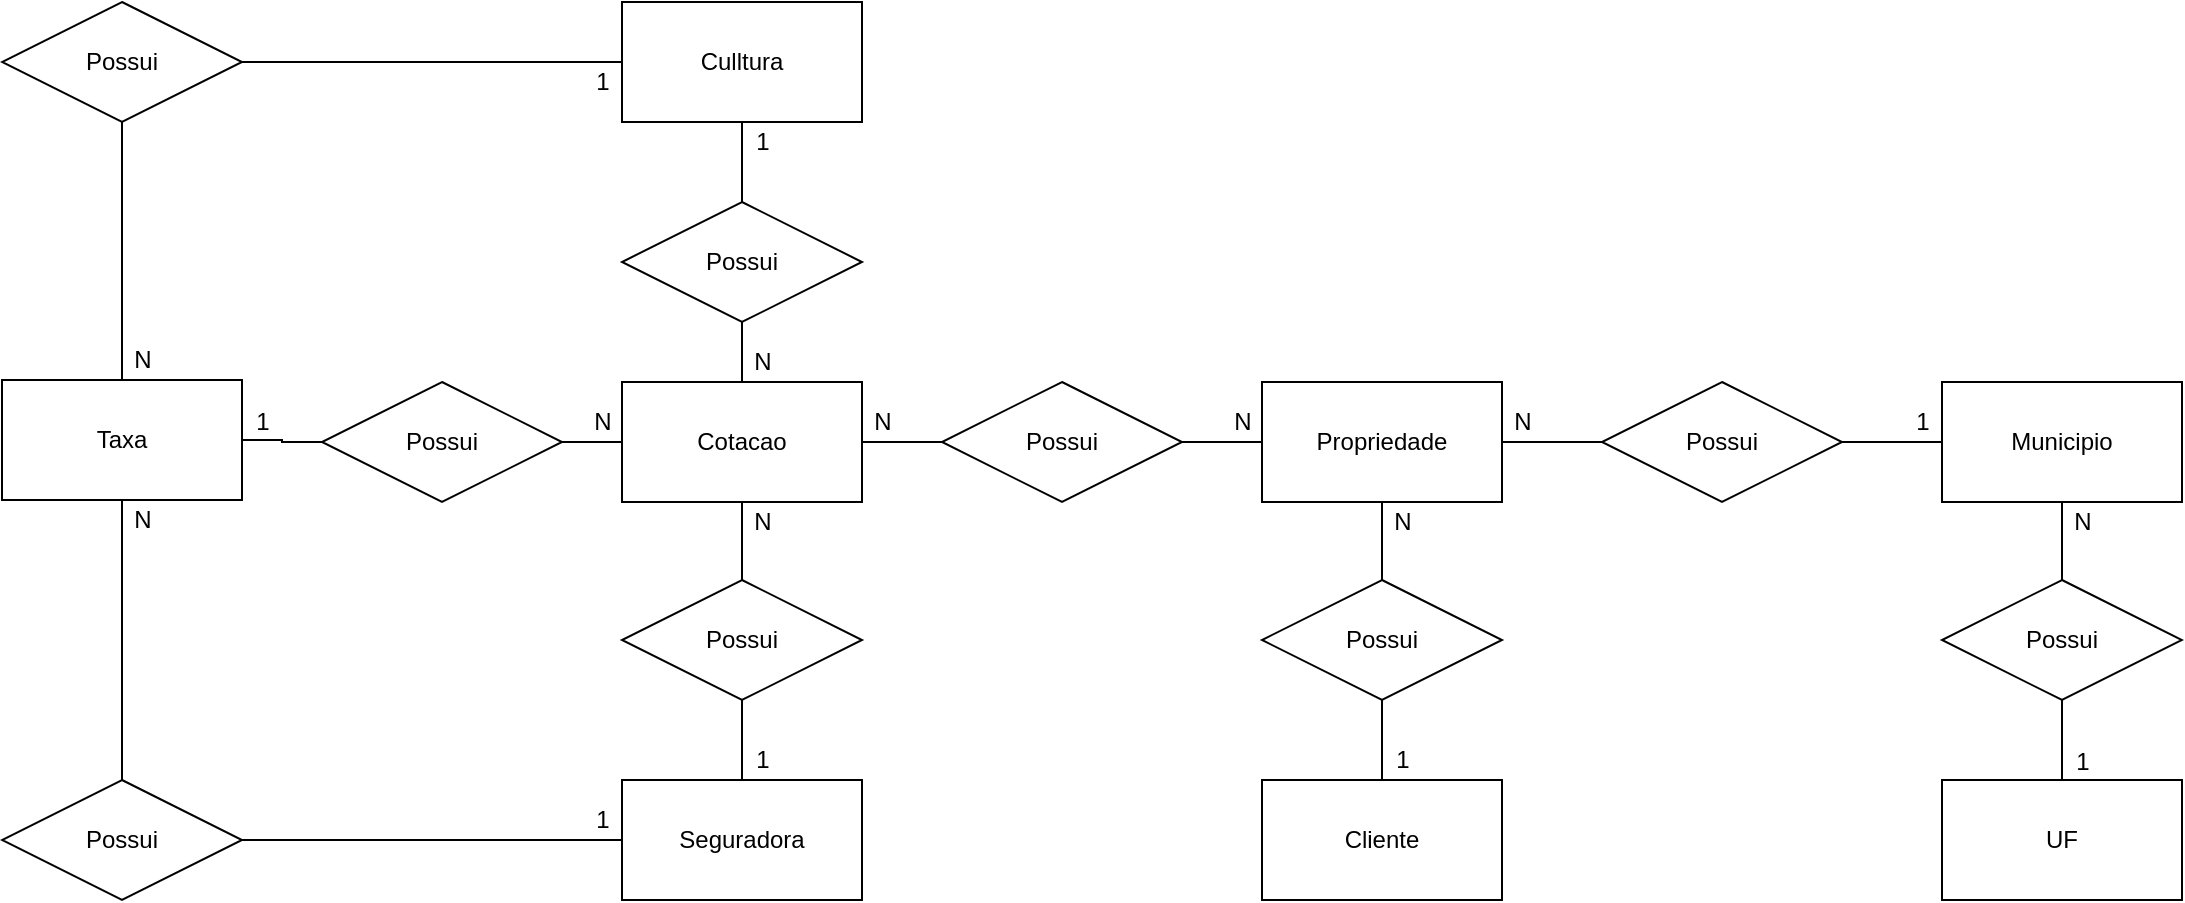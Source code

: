 <mxfile version="15.9.1" type="device" pages="2"><diagram id="7v5U6H9D0suPUfEVov3m" name="conceitual"><mxGraphModel dx="2027" dy="1943" grid="1" gridSize="10" guides="1" tooltips="1" connect="1" arrows="1" fold="1" page="1" pageScale="1" pageWidth="827" pageHeight="1169" math="0" shadow="0"><root><mxCell id="0"/><mxCell id="1" parent="0"/><mxCell id="NvVeftaj0v564P-Pc0a9-1" value="Propriedade" style="rounded=0;whiteSpace=wrap;html=1;" vertex="1" parent="1"><mxGeometry x="90" y="180" width="120" height="60" as="geometry"/></mxCell><mxCell id="NvVeftaj0v564P-Pc0a9-2" value="Municipio" style="rounded=0;whiteSpace=wrap;html=1;" vertex="1" parent="1"><mxGeometry x="430" y="180" width="120" height="60" as="geometry"/></mxCell><mxCell id="jD2xsVZz0vTr4IDQ8M4x-7" style="edgeStyle=orthogonalEdgeStyle;rounded=0;orthogonalLoop=1;jettySize=auto;html=1;endArrow=none;endFill=0;" edge="1" parent="1" source="NvVeftaj0v564P-Pc0a9-3" target="jD2xsVZz0vTr4IDQ8M4x-5"><mxGeometry relative="1" as="geometry"/></mxCell><mxCell id="NvVeftaj0v564P-Pc0a9-3" value="Culltura" style="rounded=0;whiteSpace=wrap;html=1;" vertex="1" parent="1"><mxGeometry x="-230" y="-10" width="120" height="60" as="geometry"/></mxCell><mxCell id="rFpgolA5igzMmshDSxSw-7" style="edgeStyle=orthogonalEdgeStyle;rounded=0;orthogonalLoop=1;jettySize=auto;html=1;endArrow=none;endFill=0;" edge="1" parent="1" source="NvVeftaj0v564P-Pc0a9-4" target="rFpgolA5igzMmshDSxSw-6"><mxGeometry relative="1" as="geometry"/></mxCell><mxCell id="NvVeftaj0v564P-Pc0a9-4" value="Seguradora" style="rounded=0;whiteSpace=wrap;html=1;" vertex="1" parent="1"><mxGeometry x="-230" y="379" width="120" height="60" as="geometry"/></mxCell><mxCell id="NvVeftaj0v564P-Pc0a9-6" value="1" style="text;html=1;align=center;verticalAlign=middle;resizable=0;points=[];autosize=1;strokeColor=none;fillColor=none;" vertex="1" parent="1"><mxGeometry x="410" y="190" width="20" height="20" as="geometry"/></mxCell><mxCell id="NvVeftaj0v564P-Pc0a9-7" value="N" style="text;html=1;align=center;verticalAlign=middle;resizable=0;points=[];autosize=1;strokeColor=none;fillColor=none;" vertex="1" parent="1"><mxGeometry x="210" y="190" width="20" height="20" as="geometry"/></mxCell><mxCell id="NvVeftaj0v564P-Pc0a9-14" style="edgeStyle=orthogonalEdgeStyle;rounded=0;orthogonalLoop=1;jettySize=auto;html=1;endArrow=none;endFill=0;" edge="1" parent="1" source="NvVeftaj0v564P-Pc0a9-13" target="NvVeftaj0v564P-Pc0a9-1"><mxGeometry relative="1" as="geometry"/></mxCell><mxCell id="NvVeftaj0v564P-Pc0a9-15" style="edgeStyle=orthogonalEdgeStyle;rounded=0;orthogonalLoop=1;jettySize=auto;html=1;endArrow=none;endFill=0;" edge="1" parent="1" source="NvVeftaj0v564P-Pc0a9-13" target="NvVeftaj0v564P-Pc0a9-2"><mxGeometry relative="1" as="geometry"/></mxCell><mxCell id="NvVeftaj0v564P-Pc0a9-13" value="Possui" style="shape=rhombus;perimeter=rhombusPerimeter;whiteSpace=wrap;html=1;align=center;" vertex="1" parent="1"><mxGeometry x="260" y="180" width="120" height="60" as="geometry"/></mxCell><mxCell id="_oU-vBcpxdDmeT-MVwgt-5" style="edgeStyle=orthogonalEdgeStyle;rounded=0;orthogonalLoop=1;jettySize=auto;html=1;endArrow=none;endFill=0;" edge="1" parent="1" source="NvVeftaj0v564P-Pc0a9-16" target="NvVeftaj0v564P-Pc0a9-22"><mxGeometry relative="1" as="geometry"/></mxCell><mxCell id="NvVeftaj0v564P-Pc0a9-16" value="Cotacao" style="rounded=0;whiteSpace=wrap;html=1;" vertex="1" parent="1"><mxGeometry x="-230" y="180" width="120" height="60" as="geometry"/></mxCell><mxCell id="_oU-vBcpxdDmeT-MVwgt-6" style="edgeStyle=orthogonalEdgeStyle;rounded=0;orthogonalLoop=1;jettySize=auto;html=1;endArrow=none;endFill=0;" edge="1" parent="1" source="NvVeftaj0v564P-Pc0a9-22" target="NvVeftaj0v564P-Pc0a9-4"><mxGeometry relative="1" as="geometry"/></mxCell><mxCell id="NvVeftaj0v564P-Pc0a9-22" value="Possui" style="shape=rhombus;perimeter=rhombusPerimeter;whiteSpace=wrap;html=1;align=center;" vertex="1" parent="1"><mxGeometry x="-230" y="279" width="120" height="60" as="geometry"/></mxCell><mxCell id="UneZSzaWfJ7jDUfixZ45-1" value="Cliente" style="whiteSpace=wrap;html=1;" vertex="1" parent="1"><mxGeometry x="90" y="379" width="120" height="60" as="geometry"/></mxCell><mxCell id="UneZSzaWfJ7jDUfixZ45-4" style="edgeStyle=orthogonalEdgeStyle;rounded=0;orthogonalLoop=1;jettySize=auto;html=1;endArrow=none;endFill=0;" edge="1" parent="1" source="UneZSzaWfJ7jDUfixZ45-2" target="UneZSzaWfJ7jDUfixZ45-1"><mxGeometry relative="1" as="geometry"/></mxCell><mxCell id="IOR43nKyDxUr6RMs1EHT-10" style="edgeStyle=orthogonalEdgeStyle;rounded=0;orthogonalLoop=1;jettySize=auto;html=1;endArrow=none;endFill=0;" edge="1" parent="1" source="UneZSzaWfJ7jDUfixZ45-2" target="NvVeftaj0v564P-Pc0a9-1"><mxGeometry relative="1" as="geometry"/></mxCell><mxCell id="UneZSzaWfJ7jDUfixZ45-2" value="Possui" style="shape=rhombus;perimeter=rhombusPerimeter;whiteSpace=wrap;html=1;align=center;" vertex="1" parent="1"><mxGeometry x="90" y="279" width="120" height="60" as="geometry"/></mxCell><mxCell id="Oz4vYkSQDAGOZ8gn84qb-1" value="N" style="text;html=1;align=center;verticalAlign=middle;resizable=0;points=[];autosize=1;strokeColor=none;fillColor=none;" vertex="1" parent="1"><mxGeometry x="150" y="240" width="20" height="20" as="geometry"/></mxCell><mxCell id="Oz4vYkSQDAGOZ8gn84qb-2" value="1" style="text;html=1;align=center;verticalAlign=middle;resizable=0;points=[];autosize=1;strokeColor=none;fillColor=none;" vertex="1" parent="1"><mxGeometry x="150" y="359" width="20" height="20" as="geometry"/></mxCell><mxCell id="IOR43nKyDxUr6RMs1EHT-9" value="1" style="text;html=1;align=center;verticalAlign=middle;resizable=0;points=[];autosize=1;strokeColor=none;fillColor=none;" vertex="1" parent="1"><mxGeometry x="-170" y="359" width="20" height="20" as="geometry"/></mxCell><mxCell id="_oU-vBcpxdDmeT-MVwgt-4" style="edgeStyle=orthogonalEdgeStyle;rounded=0;orthogonalLoop=1;jettySize=auto;html=1;endArrow=none;endFill=0;" edge="1" parent="1" source="_oU-vBcpxdDmeT-MVwgt-2" target="NvVeftaj0v564P-Pc0a9-1"><mxGeometry relative="1" as="geometry"/></mxCell><mxCell id="_oU-vBcpxdDmeT-MVwgt-2" value="Possui" style="shape=rhombus;perimeter=rhombusPerimeter;whiteSpace=wrap;html=1;align=center;" vertex="1" parent="1"><mxGeometry x="-70" y="180" width="120" height="60" as="geometry"/></mxCell><mxCell id="_oU-vBcpxdDmeT-MVwgt-7" value="N" style="text;html=1;align=center;verticalAlign=middle;resizable=0;points=[];autosize=1;strokeColor=none;fillColor=none;" vertex="1" parent="1"><mxGeometry x="-170" y="240" width="20" height="20" as="geometry"/></mxCell><mxCell id="_oU-vBcpxdDmeT-MVwgt-10" value="N" style="text;html=1;align=center;verticalAlign=middle;resizable=0;points=[];autosize=1;strokeColor=none;fillColor=none;" vertex="1" parent="1"><mxGeometry x="-110" y="190" width="20" height="20" as="geometry"/></mxCell><mxCell id="_oU-vBcpxdDmeT-MVwgt-11" value="N" style="text;html=1;align=center;verticalAlign=middle;resizable=0;points=[];autosize=1;strokeColor=none;fillColor=none;" vertex="1" parent="1"><mxGeometry x="70" y="190" width="20" height="20" as="geometry"/></mxCell><mxCell id="rFpgolA5igzMmshDSxSw-8" style="edgeStyle=orthogonalEdgeStyle;rounded=0;orthogonalLoop=1;jettySize=auto;html=1;endArrow=none;endFill=0;" edge="1" parent="1" source="rFpgolA5igzMmshDSxSw-1" target="rFpgolA5igzMmshDSxSw-6"><mxGeometry relative="1" as="geometry"/></mxCell><mxCell id="Uqom3PvRFotz8Fyklk6U-3" style="edgeStyle=orthogonalEdgeStyle;rounded=0;orthogonalLoop=1;jettySize=auto;html=1;endArrow=none;endFill=0;" edge="1" parent="1" source="rFpgolA5igzMmshDSxSw-1" target="Uqom3PvRFotz8Fyklk6U-1"><mxGeometry relative="1" as="geometry"/></mxCell><mxCell id="rFpgolA5igzMmshDSxSw-1" value="Taxa" style="whiteSpace=wrap;html=1;" vertex="1" parent="1"><mxGeometry x="-540" y="179" width="120" height="60" as="geometry"/></mxCell><mxCell id="rFpgolA5igzMmshDSxSw-5" style="edgeStyle=orthogonalEdgeStyle;rounded=0;orthogonalLoop=1;jettySize=auto;html=1;endArrow=none;endFill=0;" edge="1" parent="1" source="rFpgolA5igzMmshDSxSw-3" target="rFpgolA5igzMmshDSxSw-1"><mxGeometry relative="1" as="geometry"><mxPoint x="-360" y="49" as="sourcePoint"/></mxGeometry></mxCell><mxCell id="fMPkZp0qLTKIQRSR6Erl-3" style="edgeStyle=orthogonalEdgeStyle;rounded=0;orthogonalLoop=1;jettySize=auto;html=1;endArrow=none;endFill=0;" edge="1" parent="1" source="rFpgolA5igzMmshDSxSw-3" target="NvVeftaj0v564P-Pc0a9-3"><mxGeometry relative="1" as="geometry"/></mxCell><mxCell id="rFpgolA5igzMmshDSxSw-3" value="Possui" style="shape=rhombus;perimeter=rhombusPerimeter;whiteSpace=wrap;html=1;align=center;" vertex="1" parent="1"><mxGeometry x="-540" y="-10" width="120" height="60" as="geometry"/></mxCell><mxCell id="rFpgolA5igzMmshDSxSw-6" value="Possui" style="shape=rhombus;perimeter=rhombusPerimeter;whiteSpace=wrap;html=1;align=center;" vertex="1" parent="1"><mxGeometry x="-540" y="379" width="120" height="60" as="geometry"/></mxCell><mxCell id="rFpgolA5igzMmshDSxSw-9" value="1" style="text;html=1;align=center;verticalAlign=middle;resizable=0;points=[];autosize=1;strokeColor=none;fillColor=none;" vertex="1" parent="1"><mxGeometry x="-170" y="50" width="20" height="20" as="geometry"/></mxCell><mxCell id="rFpgolA5igzMmshDSxSw-10" value="N" style="text;html=1;align=center;verticalAlign=middle;resizable=0;points=[];autosize=1;strokeColor=none;fillColor=none;" vertex="1" parent="1"><mxGeometry x="-480" y="159" width="20" height="20" as="geometry"/></mxCell><mxCell id="rFpgolA5igzMmshDSxSw-11" value="N" style="text;html=1;align=center;verticalAlign=middle;resizable=0;points=[];autosize=1;strokeColor=none;fillColor=none;" vertex="1" parent="1"><mxGeometry x="-480" y="239" width="20" height="20" as="geometry"/></mxCell><mxCell id="rFpgolA5igzMmshDSxSw-12" value="1" style="text;html=1;align=center;verticalAlign=middle;resizable=0;points=[];autosize=1;strokeColor=none;fillColor=none;" vertex="1" parent="1"><mxGeometry x="-250" y="389" width="20" height="20" as="geometry"/></mxCell><mxCell id="Uqom3PvRFotz8Fyklk6U-4" style="edgeStyle=orthogonalEdgeStyle;rounded=0;orthogonalLoop=1;jettySize=auto;html=1;endArrow=none;endFill=0;" edge="1" parent="1" source="Uqom3PvRFotz8Fyklk6U-1" target="NvVeftaj0v564P-Pc0a9-16"><mxGeometry relative="1" as="geometry"/></mxCell><mxCell id="Uqom3PvRFotz8Fyklk6U-1" value="Possui" style="shape=rhombus;perimeter=rhombusPerimeter;whiteSpace=wrap;html=1;align=center;" vertex="1" parent="1"><mxGeometry x="-380" y="180" width="120" height="60" as="geometry"/></mxCell><mxCell id="Uqom3PvRFotz8Fyklk6U-5" value="1" style="text;html=1;align=center;verticalAlign=middle;resizable=0;points=[];autosize=1;strokeColor=none;fillColor=none;" vertex="1" parent="1"><mxGeometry x="-420" y="190" width="20" height="20" as="geometry"/></mxCell><mxCell id="Uqom3PvRFotz8Fyklk6U-6" value="N" style="text;html=1;align=center;verticalAlign=middle;resizable=0;points=[];autosize=1;strokeColor=none;fillColor=none;" vertex="1" parent="1"><mxGeometry x="-250" y="190" width="20" height="20" as="geometry"/></mxCell><mxCell id="JAY-JTdGaB2KVyBjp4es-1" value="UF" style="whiteSpace=wrap;html=1;" vertex="1" parent="1"><mxGeometry x="430" y="379" width="120" height="60" as="geometry"/></mxCell><mxCell id="JAY-JTdGaB2KVyBjp4es-3" style="edgeStyle=orthogonalEdgeStyle;rounded=0;orthogonalLoop=1;jettySize=auto;html=1;endArrow=none;endFill=0;" edge="1" parent="1" source="JAY-JTdGaB2KVyBjp4es-2" target="NvVeftaj0v564P-Pc0a9-2"><mxGeometry relative="1" as="geometry"/></mxCell><mxCell id="JAY-JTdGaB2KVyBjp4es-4" style="edgeStyle=orthogonalEdgeStyle;rounded=0;orthogonalLoop=1;jettySize=auto;html=1;endArrow=none;endFill=0;" edge="1" parent="1" source="JAY-JTdGaB2KVyBjp4es-2" target="JAY-JTdGaB2KVyBjp4es-1"><mxGeometry relative="1" as="geometry"/></mxCell><mxCell id="JAY-JTdGaB2KVyBjp4es-2" value="Possui" style="shape=rhombus;perimeter=rhombusPerimeter;whiteSpace=wrap;html=1;align=center;" vertex="1" parent="1"><mxGeometry x="430" y="279" width="120" height="60" as="geometry"/></mxCell><mxCell id="JAY-JTdGaB2KVyBjp4es-5" value="1" style="text;html=1;align=center;verticalAlign=middle;resizable=0;points=[];autosize=1;strokeColor=none;fillColor=none;" vertex="1" parent="1"><mxGeometry x="490" y="360" width="20" height="20" as="geometry"/></mxCell><mxCell id="JAY-JTdGaB2KVyBjp4es-6" value="N" style="text;html=1;align=center;verticalAlign=middle;resizable=0;points=[];autosize=1;strokeColor=none;fillColor=none;" vertex="1" parent="1"><mxGeometry x="490" y="240" width="20" height="20" as="geometry"/></mxCell><mxCell id="jD2xsVZz0vTr4IDQ8M4x-4" style="edgeStyle=orthogonalEdgeStyle;rounded=0;orthogonalLoop=1;jettySize=auto;html=1;endArrow=none;endFill=0;" edge="1" parent="1" source="NvVeftaj0v564P-Pc0a9-16" target="_oU-vBcpxdDmeT-MVwgt-2"><mxGeometry relative="1" as="geometry"><mxPoint x="-110" y="210" as="sourcePoint"/></mxGeometry></mxCell><mxCell id="jD2xsVZz0vTr4IDQ8M4x-6" style="edgeStyle=orthogonalEdgeStyle;rounded=0;orthogonalLoop=1;jettySize=auto;html=1;entryX=0.5;entryY=0.667;entryDx=0;entryDy=0;entryPerimeter=0;endArrow=none;endFill=0;" edge="1" parent="1" source="NvVeftaj0v564P-Pc0a9-16" target="jD2xsVZz0vTr4IDQ8M4x-5"><mxGeometry relative="1" as="geometry"><mxPoint x="-170" y="180" as="sourcePoint"/></mxGeometry></mxCell><mxCell id="jD2xsVZz0vTr4IDQ8M4x-5" value="Possui" style="shape=rhombus;perimeter=rhombusPerimeter;whiteSpace=wrap;html=1;align=center;" vertex="1" parent="1"><mxGeometry x="-230" y="90" width="120" height="60" as="geometry"/></mxCell><mxCell id="jD2xsVZz0vTr4IDQ8M4x-8" value="N" style="text;html=1;align=center;verticalAlign=middle;resizable=0;points=[];autosize=1;strokeColor=none;fillColor=none;" vertex="1" parent="1"><mxGeometry x="-170" y="160" width="20" height="20" as="geometry"/></mxCell><mxCell id="fMPkZp0qLTKIQRSR6Erl-4" value="1" style="text;html=1;align=center;verticalAlign=middle;resizable=0;points=[];autosize=1;strokeColor=none;fillColor=none;" vertex="1" parent="1"><mxGeometry x="-250" y="20" width="20" height="20" as="geometry"/></mxCell></root></mxGraphModel></diagram><diagram id="p8mq4OOfGIUEZnYIJWhg" name="logica"><mxGraphModel dx="1956" dy="1897" grid="1" gridSize="10" guides="1" tooltips="1" connect="1" arrows="1" fold="1" page="1" pageScale="1" pageWidth="827" pageHeight="1169" math="0" shadow="0"><root><mxCell id="zSBaVl1eIOIZ_hGGk1Dv-0"/><mxCell id="zSBaVl1eIOIZ_hGGk1Dv-1" parent="zSBaVl1eIOIZ_hGGk1Dv-0"/><mxCell id="zSBaVl1eIOIZ_hGGk1Dv-2" value="Cliente" style="shape=table;startSize=30;container=1;collapsible=1;childLayout=tableLayout;fixedRows=1;rowLines=0;fontStyle=1;align=center;resizeLast=1;" vertex="1" parent="zSBaVl1eIOIZ_hGGk1Dv-1"><mxGeometry x="-60" y="370" width="180" height="150" as="geometry"/></mxCell><mxCell id="zSBaVl1eIOIZ_hGGk1Dv-3" value="" style="shape=partialRectangle;collapsible=0;dropTarget=0;pointerEvents=0;fillColor=none;top=0;left=0;bottom=1;right=0;points=[[0,0.5],[1,0.5]];portConstraint=eastwest;" vertex="1" parent="zSBaVl1eIOIZ_hGGk1Dv-2"><mxGeometry y="30" width="180" height="30" as="geometry"/></mxCell><mxCell id="zSBaVl1eIOIZ_hGGk1Dv-4" value="PK" style="shape=partialRectangle;connectable=0;fillColor=none;top=0;left=0;bottom=0;right=0;fontStyle=1;overflow=hidden;" vertex="1" parent="zSBaVl1eIOIZ_hGGk1Dv-3"><mxGeometry width="30" height="30" as="geometry"><mxRectangle width="30" height="30" as="alternateBounds"/></mxGeometry></mxCell><mxCell id="zSBaVl1eIOIZ_hGGk1Dv-5" value="idCliente" style="shape=partialRectangle;connectable=0;fillColor=none;top=0;left=0;bottom=0;right=0;align=left;spacingLeft=6;fontStyle=5;overflow=hidden;" vertex="1" parent="zSBaVl1eIOIZ_hGGk1Dv-3"><mxGeometry x="30" width="150" height="30" as="geometry"><mxRectangle width="150" height="30" as="alternateBounds"/></mxGeometry></mxCell><mxCell id="zSBaVl1eIOIZ_hGGk1Dv-6" value="" style="shape=partialRectangle;collapsible=0;dropTarget=0;pointerEvents=0;fillColor=none;top=0;left=0;bottom=0;right=0;points=[[0,0.5],[1,0.5]];portConstraint=eastwest;" vertex="1" parent="zSBaVl1eIOIZ_hGGk1Dv-2"><mxGeometry y="60" width="180" height="30" as="geometry"/></mxCell><mxCell id="zSBaVl1eIOIZ_hGGk1Dv-7" value="" style="shape=partialRectangle;connectable=0;fillColor=none;top=0;left=0;bottom=0;right=0;editable=1;overflow=hidden;" vertex="1" parent="zSBaVl1eIOIZ_hGGk1Dv-6"><mxGeometry width="30" height="30" as="geometry"><mxRectangle width="30" height="30" as="alternateBounds"/></mxGeometry></mxCell><mxCell id="zSBaVl1eIOIZ_hGGk1Dv-8" value="nomeCliente" style="shape=partialRectangle;connectable=0;fillColor=none;top=0;left=0;bottom=0;right=0;align=left;spacingLeft=6;overflow=hidden;" vertex="1" parent="zSBaVl1eIOIZ_hGGk1Dv-6"><mxGeometry x="30" width="150" height="30" as="geometry"><mxRectangle width="150" height="30" as="alternateBounds"/></mxGeometry></mxCell><mxCell id="zSBaVl1eIOIZ_hGGk1Dv-9" value="" style="shape=partialRectangle;collapsible=0;dropTarget=0;pointerEvents=0;fillColor=none;top=0;left=0;bottom=0;right=0;points=[[0,0.5],[1,0.5]];portConstraint=eastwest;" vertex="1" parent="zSBaVl1eIOIZ_hGGk1Dv-2"><mxGeometry y="90" width="180" height="30" as="geometry"/></mxCell><mxCell id="zSBaVl1eIOIZ_hGGk1Dv-10" value="" style="shape=partialRectangle;connectable=0;fillColor=none;top=0;left=0;bottom=0;right=0;editable=1;overflow=hidden;" vertex="1" parent="zSBaVl1eIOIZ_hGGk1Dv-9"><mxGeometry width="30" height="30" as="geometry"><mxRectangle width="30" height="30" as="alternateBounds"/></mxGeometry></mxCell><mxCell id="zSBaVl1eIOIZ_hGGk1Dv-11" value="sobreNome" style="shape=partialRectangle;connectable=0;fillColor=none;top=0;left=0;bottom=0;right=0;align=left;spacingLeft=6;overflow=hidden;" vertex="1" parent="zSBaVl1eIOIZ_hGGk1Dv-9"><mxGeometry x="30" width="150" height="30" as="geometry"><mxRectangle width="150" height="30" as="alternateBounds"/></mxGeometry></mxCell><mxCell id="zSBaVl1eIOIZ_hGGk1Dv-12" value="" style="shape=partialRectangle;collapsible=0;dropTarget=0;pointerEvents=0;fillColor=none;top=0;left=0;bottom=0;right=0;points=[[0,0.5],[1,0.5]];portConstraint=eastwest;" vertex="1" parent="zSBaVl1eIOIZ_hGGk1Dv-2"><mxGeometry y="120" width="180" height="30" as="geometry"/></mxCell><mxCell id="zSBaVl1eIOIZ_hGGk1Dv-13" value="" style="shape=partialRectangle;connectable=0;fillColor=none;top=0;left=0;bottom=0;right=0;editable=1;overflow=hidden;" vertex="1" parent="zSBaVl1eIOIZ_hGGk1Dv-12"><mxGeometry width="30" height="30" as="geometry"><mxRectangle width="30" height="30" as="alternateBounds"/></mxGeometry></mxCell><mxCell id="zSBaVl1eIOIZ_hGGk1Dv-14" value="cpf" style="shape=partialRectangle;connectable=0;fillColor=none;top=0;left=0;bottom=0;right=0;align=left;spacingLeft=6;overflow=hidden;" vertex="1" parent="zSBaVl1eIOIZ_hGGk1Dv-12"><mxGeometry x="30" width="150" height="30" as="geometry"><mxRectangle width="150" height="30" as="alternateBounds"/></mxGeometry></mxCell><mxCell id="zv8tRY9iOeRIjFLC62I9-3" value="Propriedade" style="shape=table;startSize=30;container=1;collapsible=1;childLayout=tableLayout;fixedRows=1;rowLines=0;fontStyle=1;align=center;resizeLast=1;" vertex="1" parent="zSBaVl1eIOIZ_hGGk1Dv-1"><mxGeometry x="190" y="370" width="180" height="180" as="geometry"/></mxCell><mxCell id="zv8tRY9iOeRIjFLC62I9-4" value="" style="shape=partialRectangle;collapsible=0;dropTarget=0;pointerEvents=0;fillColor=none;top=0;left=0;bottom=0;right=0;points=[[0,0.5],[1,0.5]];portConstraint=eastwest;" vertex="1" parent="zv8tRY9iOeRIjFLC62I9-3"><mxGeometry y="30" width="180" height="30" as="geometry"/></mxCell><mxCell id="zv8tRY9iOeRIjFLC62I9-5" value="PK" style="shape=partialRectangle;connectable=0;fillColor=none;top=0;left=0;bottom=0;right=0;fontStyle=1;overflow=hidden;" vertex="1" parent="zv8tRY9iOeRIjFLC62I9-4"><mxGeometry width="60" height="30" as="geometry"><mxRectangle width="60" height="30" as="alternateBounds"/></mxGeometry></mxCell><mxCell id="zv8tRY9iOeRIjFLC62I9-6" value="idPropriedade" style="shape=partialRectangle;connectable=0;fillColor=none;top=0;left=0;bottom=0;right=0;align=left;spacingLeft=6;fontStyle=5;overflow=hidden;" vertex="1" parent="zv8tRY9iOeRIjFLC62I9-4"><mxGeometry x="60" width="120" height="30" as="geometry"><mxRectangle width="120" height="30" as="alternateBounds"/></mxGeometry></mxCell><mxCell id="zv8tRY9iOeRIjFLC62I9-19" style="shape=partialRectangle;collapsible=0;dropTarget=0;pointerEvents=0;fillColor=none;top=0;left=0;bottom=0;right=0;points=[[0,0.5],[1,0.5]];portConstraint=eastwest;" vertex="1" parent="zv8tRY9iOeRIjFLC62I9-3"><mxGeometry y="60" width="180" height="30" as="geometry"/></mxCell><mxCell id="zv8tRY9iOeRIjFLC62I9-20" value="FK" style="shape=partialRectangle;connectable=0;fillColor=none;top=0;left=0;bottom=0;right=0;fontStyle=1;overflow=hidden;" vertex="1" parent="zv8tRY9iOeRIjFLC62I9-19"><mxGeometry width="60" height="30" as="geometry"><mxRectangle width="60" height="30" as="alternateBounds"/></mxGeometry></mxCell><mxCell id="zv8tRY9iOeRIjFLC62I9-21" value="idMunicipio" style="shape=partialRectangle;connectable=0;fillColor=none;top=0;left=0;bottom=0;right=0;align=left;spacingLeft=6;fontStyle=5;overflow=hidden;" vertex="1" parent="zv8tRY9iOeRIjFLC62I9-19"><mxGeometry x="60" width="120" height="30" as="geometry"><mxRectangle width="120" height="30" as="alternateBounds"/></mxGeometry></mxCell><mxCell id="zv8tRY9iOeRIjFLC62I9-7" value="" style="shape=partialRectangle;collapsible=0;dropTarget=0;pointerEvents=0;fillColor=none;top=0;left=0;bottom=1;right=0;points=[[0,0.5],[1,0.5]];portConstraint=eastwest;" vertex="1" parent="zv8tRY9iOeRIjFLC62I9-3"><mxGeometry y="90" width="180" height="30" as="geometry"/></mxCell><mxCell id="zv8tRY9iOeRIjFLC62I9-8" value="FK" style="shape=partialRectangle;connectable=0;fillColor=none;top=0;left=0;bottom=0;right=0;fontStyle=1;overflow=hidden;" vertex="1" parent="zv8tRY9iOeRIjFLC62I9-7"><mxGeometry width="60" height="30" as="geometry"><mxRectangle width="60" height="30" as="alternateBounds"/></mxGeometry></mxCell><mxCell id="zv8tRY9iOeRIjFLC62I9-9" value="idCliente" style="shape=partialRectangle;connectable=0;fillColor=none;top=0;left=0;bottom=0;right=0;align=left;spacingLeft=6;fontStyle=5;overflow=hidden;" vertex="1" parent="zv8tRY9iOeRIjFLC62I9-7"><mxGeometry x="60" width="120" height="30" as="geometry"><mxRectangle width="120" height="30" as="alternateBounds"/></mxGeometry></mxCell><mxCell id="zv8tRY9iOeRIjFLC62I9-10" value="" style="shape=partialRectangle;collapsible=0;dropTarget=0;pointerEvents=0;fillColor=none;top=0;left=0;bottom=0;right=0;points=[[0,0.5],[1,0.5]];portConstraint=eastwest;" vertex="1" parent="zv8tRY9iOeRIjFLC62I9-3"><mxGeometry y="120" width="180" height="30" as="geometry"/></mxCell><mxCell id="zv8tRY9iOeRIjFLC62I9-11" value="" style="shape=partialRectangle;connectable=0;fillColor=none;top=0;left=0;bottom=0;right=0;editable=1;overflow=hidden;" vertex="1" parent="zv8tRY9iOeRIjFLC62I9-10"><mxGeometry width="60" height="30" as="geometry"><mxRectangle width="60" height="30" as="alternateBounds"/></mxGeometry></mxCell><mxCell id="zv8tRY9iOeRIjFLC62I9-12" value="Area (hec)" style="shape=partialRectangle;connectable=0;fillColor=none;top=0;left=0;bottom=0;right=0;align=left;spacingLeft=6;overflow=hidden;" vertex="1" parent="zv8tRY9iOeRIjFLC62I9-10"><mxGeometry x="60" width="120" height="30" as="geometry"><mxRectangle width="120" height="30" as="alternateBounds"/></mxGeometry></mxCell><mxCell id="jvfUjTtX29nc2oi1nGx--13" style="shape=partialRectangle;collapsible=0;dropTarget=0;pointerEvents=0;fillColor=none;top=0;left=0;bottom=0;right=0;points=[[0,0.5],[1,0.5]];portConstraint=eastwest;" vertex="1" parent="zv8tRY9iOeRIjFLC62I9-3"><mxGeometry y="150" width="180" height="30" as="geometry"/></mxCell><mxCell id="jvfUjTtX29nc2oi1nGx--14" style="shape=partialRectangle;connectable=0;fillColor=none;top=0;left=0;bottom=0;right=0;editable=1;overflow=hidden;" vertex="1" parent="jvfUjTtX29nc2oi1nGx--13"><mxGeometry width="60" height="30" as="geometry"><mxRectangle width="60" height="30" as="alternateBounds"/></mxGeometry></mxCell><mxCell id="jvfUjTtX29nc2oi1nGx--15" value="nomePropriedade" style="shape=partialRectangle;connectable=0;fillColor=none;top=0;left=0;bottom=0;right=0;align=left;spacingLeft=6;overflow=hidden;" vertex="1" parent="jvfUjTtX29nc2oi1nGx--13"><mxGeometry x="60" width="120" height="30" as="geometry"><mxRectangle width="120" height="30" as="alternateBounds"/></mxGeometry></mxCell><mxCell id="inXg2R4GCHDjb3fN4CtY-0" value="Cultura" style="shape=table;startSize=30;container=1;collapsible=1;childLayout=tableLayout;fixedRows=1;rowLines=0;fontStyle=1;align=center;resizeLast=1;" vertex="1" parent="zSBaVl1eIOIZ_hGGk1Dv-1"><mxGeometry x="810" y="-30" width="180" height="90" as="geometry"/></mxCell><mxCell id="inXg2R4GCHDjb3fN4CtY-1" value="" style="shape=partialRectangle;collapsible=0;dropTarget=0;pointerEvents=0;fillColor=none;top=0;left=0;bottom=1;right=0;points=[[0,0.5],[1,0.5]];portConstraint=eastwest;" vertex="1" parent="inXg2R4GCHDjb3fN4CtY-0"><mxGeometry y="30" width="180" height="30" as="geometry"/></mxCell><mxCell id="inXg2R4GCHDjb3fN4CtY-2" value="PK" style="shape=partialRectangle;connectable=0;fillColor=none;top=0;left=0;bottom=0;right=0;fontStyle=1;overflow=hidden;" vertex="1" parent="inXg2R4GCHDjb3fN4CtY-1"><mxGeometry width="30" height="30" as="geometry"><mxRectangle width="30" height="30" as="alternateBounds"/></mxGeometry></mxCell><mxCell id="inXg2R4GCHDjb3fN4CtY-3" value="idCultura" style="shape=partialRectangle;connectable=0;fillColor=none;top=0;left=0;bottom=0;right=0;align=left;spacingLeft=6;fontStyle=5;overflow=hidden;" vertex="1" parent="inXg2R4GCHDjb3fN4CtY-1"><mxGeometry x="30" width="150" height="30" as="geometry"><mxRectangle width="150" height="30" as="alternateBounds"/></mxGeometry></mxCell><mxCell id="inXg2R4GCHDjb3fN4CtY-4" value="" style="shape=partialRectangle;collapsible=0;dropTarget=0;pointerEvents=0;fillColor=none;top=0;left=0;bottom=0;right=0;points=[[0,0.5],[1,0.5]];portConstraint=eastwest;" vertex="1" parent="inXg2R4GCHDjb3fN4CtY-0"><mxGeometry y="60" width="180" height="30" as="geometry"/></mxCell><mxCell id="inXg2R4GCHDjb3fN4CtY-5" value="" style="shape=partialRectangle;connectable=0;fillColor=none;top=0;left=0;bottom=0;right=0;editable=1;overflow=hidden;" vertex="1" parent="inXg2R4GCHDjb3fN4CtY-4"><mxGeometry width="30" height="30" as="geometry"><mxRectangle width="30" height="30" as="alternateBounds"/></mxGeometry></mxCell><mxCell id="inXg2R4GCHDjb3fN4CtY-6" value="nomeCultura" style="shape=partialRectangle;connectable=0;fillColor=none;top=0;left=0;bottom=0;right=0;align=left;spacingLeft=6;overflow=hidden;" vertex="1" parent="inXg2R4GCHDjb3fN4CtY-4"><mxGeometry x="30" width="150" height="30" as="geometry"><mxRectangle width="150" height="30" as="alternateBounds"/></mxGeometry></mxCell><mxCell id="J3wD9u_wcX1Urkr0OZhI-0" value="Cotacao" style="shape=table;startSize=30;container=1;collapsible=1;childLayout=tableLayout;fixedRows=1;rowLines=0;fontStyle=1;align=center;resizeLast=1;" vertex="1" parent="zSBaVl1eIOIZ_hGGk1Dv-1"><mxGeometry x="420" y="-30" width="200" height="180" as="geometry"/></mxCell><mxCell id="J3wD9u_wcX1Urkr0OZhI-1" value="" style="shape=partialRectangle;collapsible=0;dropTarget=0;pointerEvents=0;fillColor=none;top=0;left=0;bottom=0;right=0;points=[[0,0.5],[1,0.5]];portConstraint=eastwest;" vertex="1" parent="J3wD9u_wcX1Urkr0OZhI-0"><mxGeometry y="30" width="200" height="30" as="geometry"/></mxCell><mxCell id="J3wD9u_wcX1Urkr0OZhI-2" value="PK" style="shape=partialRectangle;connectable=0;fillColor=none;top=0;left=0;bottom=0;right=0;fontStyle=1;overflow=hidden;" vertex="1" parent="J3wD9u_wcX1Urkr0OZhI-1"><mxGeometry width="60.0" height="30" as="geometry"><mxRectangle width="60.0" height="30" as="alternateBounds"/></mxGeometry></mxCell><mxCell id="J3wD9u_wcX1Urkr0OZhI-3" value="idCotacao" style="shape=partialRectangle;connectable=0;fillColor=none;top=0;left=0;bottom=0;right=0;align=left;spacingLeft=6;fontStyle=5;overflow=hidden;" vertex="1" parent="J3wD9u_wcX1Urkr0OZhI-1"><mxGeometry x="60.0" width="140.0" height="30" as="geometry"><mxRectangle width="140.0" height="30" as="alternateBounds"/></mxGeometry></mxCell><mxCell id="cw8DitGkb975SaCsFh9o-0" style="shape=partialRectangle;collapsible=0;dropTarget=0;pointerEvents=0;fillColor=none;top=0;left=0;bottom=0;right=0;points=[[0,0.5],[1,0.5]];portConstraint=eastwest;" vertex="1" parent="J3wD9u_wcX1Urkr0OZhI-0"><mxGeometry y="60" width="200" height="30" as="geometry"/></mxCell><mxCell id="cw8DitGkb975SaCsFh9o-1" value="FK" style="shape=partialRectangle;connectable=0;fillColor=none;top=0;left=0;bottom=0;right=0;fontStyle=1;overflow=hidden;" vertex="1" parent="cw8DitGkb975SaCsFh9o-0"><mxGeometry width="60.0" height="30" as="geometry"><mxRectangle width="60.0" height="30" as="alternateBounds"/></mxGeometry></mxCell><mxCell id="cw8DitGkb975SaCsFh9o-2" value="idCultura" style="shape=partialRectangle;connectable=0;fillColor=none;top=0;left=0;bottom=0;right=0;align=left;spacingLeft=6;fontStyle=5;overflow=hidden;" vertex="1" parent="cw8DitGkb975SaCsFh9o-0"><mxGeometry x="60.0" width="140.0" height="30" as="geometry"><mxRectangle width="140.0" height="30" as="alternateBounds"/></mxGeometry></mxCell><mxCell id="1BBt9MM371U_SHifE9pz-0" style="shape=partialRectangle;collapsible=0;dropTarget=0;pointerEvents=0;fillColor=none;top=0;left=0;bottom=0;right=0;points=[[0,0.5],[1,0.5]];portConstraint=eastwest;" vertex="1" parent="J3wD9u_wcX1Urkr0OZhI-0"><mxGeometry y="90" width="200" height="30" as="geometry"/></mxCell><mxCell id="1BBt9MM371U_SHifE9pz-1" value="FK" style="shape=partialRectangle;connectable=0;fillColor=none;top=0;left=0;bottom=0;right=0;fontStyle=1;overflow=hidden;" vertex="1" parent="1BBt9MM371U_SHifE9pz-0"><mxGeometry width="60.0" height="30" as="geometry"><mxRectangle width="60.0" height="30" as="alternateBounds"/></mxGeometry></mxCell><mxCell id="1BBt9MM371U_SHifE9pz-2" value="idTaxa" style="shape=partialRectangle;connectable=0;fillColor=none;top=0;left=0;bottom=0;right=0;align=left;spacingLeft=6;fontStyle=5;overflow=hidden;" vertex="1" parent="1BBt9MM371U_SHifE9pz-0"><mxGeometry x="60.0" width="140.0" height="30" as="geometry"><mxRectangle width="140.0" height="30" as="alternateBounds"/></mxGeometry></mxCell><mxCell id="rd3Tg_93OuFHjhQE9uFf-3" style="shape=partialRectangle;collapsible=0;dropTarget=0;pointerEvents=0;fillColor=none;top=0;left=0;bottom=0;right=0;points=[[0,0.5],[1,0.5]];portConstraint=eastwest;" vertex="1" parent="J3wD9u_wcX1Urkr0OZhI-0"><mxGeometry y="120" width="200" height="30" as="geometry"/></mxCell><mxCell id="rd3Tg_93OuFHjhQE9uFf-4" value="FK" style="shape=partialRectangle;connectable=0;fillColor=none;top=0;left=0;bottom=0;right=0;fontStyle=1;overflow=hidden;" vertex="1" parent="rd3Tg_93OuFHjhQE9uFf-3"><mxGeometry width="60.0" height="30" as="geometry"><mxRectangle width="60.0" height="30" as="alternateBounds"/></mxGeometry></mxCell><mxCell id="rd3Tg_93OuFHjhQE9uFf-5" value="idPropriedade" style="shape=partialRectangle;connectable=0;fillColor=none;top=0;left=0;bottom=0;right=0;align=left;spacingLeft=6;fontStyle=5;overflow=hidden;" vertex="1" parent="rd3Tg_93OuFHjhQE9uFf-3"><mxGeometry x="60.0" width="140.0" height="30" as="geometry"><mxRectangle width="140.0" height="30" as="alternateBounds"/></mxGeometry></mxCell><mxCell id="J3wD9u_wcX1Urkr0OZhI-4" value="" style="shape=partialRectangle;collapsible=0;dropTarget=0;pointerEvents=0;fillColor=none;top=0;left=0;bottom=1;right=0;points=[[0,0.5],[1,0.5]];portConstraint=eastwest;" vertex="1" parent="J3wD9u_wcX1Urkr0OZhI-0"><mxGeometry y="150" width="200" height="30" as="geometry"/></mxCell><mxCell id="J3wD9u_wcX1Urkr0OZhI-5" value="FK" style="shape=partialRectangle;connectable=0;fillColor=none;top=0;left=0;bottom=0;right=0;fontStyle=1;overflow=hidden;" vertex="1" parent="J3wD9u_wcX1Urkr0OZhI-4"><mxGeometry width="60.0" height="30" as="geometry"><mxRectangle width="60.0" height="30" as="alternateBounds"/></mxGeometry></mxCell><mxCell id="J3wD9u_wcX1Urkr0OZhI-6" value="idSeguradora" style="shape=partialRectangle;connectable=0;fillColor=none;top=0;left=0;bottom=0;right=0;align=left;spacingLeft=6;fontStyle=5;overflow=hidden;" vertex="1" parent="J3wD9u_wcX1Urkr0OZhI-4"><mxGeometry x="60.0" width="140.0" height="30" as="geometry"><mxRectangle width="140.0" height="30" as="alternateBounds"/></mxGeometry></mxCell><mxCell id="SMFzIF2Kxv-Iw8Uz7kD2-0" value="Seguradora" style="shape=table;startSize=30;container=1;collapsible=1;childLayout=tableLayout;fixedRows=1;rowLines=0;fontStyle=1;align=center;resizeLast=1;" vertex="1" parent="zSBaVl1eIOIZ_hGGk1Dv-1"><mxGeometry x="120" y="70" width="180" height="90" as="geometry"/></mxCell><mxCell id="SMFzIF2Kxv-Iw8Uz7kD2-1" value="" style="shape=partialRectangle;collapsible=0;dropTarget=0;pointerEvents=0;fillColor=none;top=0;left=0;bottom=1;right=0;points=[[0,0.5],[1,0.5]];portConstraint=eastwest;" vertex="1" parent="SMFzIF2Kxv-Iw8Uz7kD2-0"><mxGeometry y="30" width="180" height="30" as="geometry"/></mxCell><mxCell id="SMFzIF2Kxv-Iw8Uz7kD2-2" value="PK" style="shape=partialRectangle;connectable=0;fillColor=none;top=0;left=0;bottom=0;right=0;fontStyle=1;overflow=hidden;" vertex="1" parent="SMFzIF2Kxv-Iw8Uz7kD2-1"><mxGeometry width="30" height="30" as="geometry"><mxRectangle width="30" height="30" as="alternateBounds"/></mxGeometry></mxCell><mxCell id="SMFzIF2Kxv-Iw8Uz7kD2-3" value="idSeguradora" style="shape=partialRectangle;connectable=0;fillColor=none;top=0;left=0;bottom=0;right=0;align=left;spacingLeft=6;fontStyle=5;overflow=hidden;" vertex="1" parent="SMFzIF2Kxv-Iw8Uz7kD2-1"><mxGeometry x="30" width="150" height="30" as="geometry"><mxRectangle width="150" height="30" as="alternateBounds"/></mxGeometry></mxCell><mxCell id="SMFzIF2Kxv-Iw8Uz7kD2-4" value="" style="shape=partialRectangle;collapsible=0;dropTarget=0;pointerEvents=0;fillColor=none;top=0;left=0;bottom=0;right=0;points=[[0,0.5],[1,0.5]];portConstraint=eastwest;" vertex="1" parent="SMFzIF2Kxv-Iw8Uz7kD2-0"><mxGeometry y="60" width="180" height="30" as="geometry"/></mxCell><mxCell id="SMFzIF2Kxv-Iw8Uz7kD2-5" value="" style="shape=partialRectangle;connectable=0;fillColor=none;top=0;left=0;bottom=0;right=0;editable=1;overflow=hidden;" vertex="1" parent="SMFzIF2Kxv-Iw8Uz7kD2-4"><mxGeometry width="30" height="30" as="geometry"><mxRectangle width="30" height="30" as="alternateBounds"/></mxGeometry></mxCell><mxCell id="SMFzIF2Kxv-Iw8Uz7kD2-6" value="nomeSeguradora" style="shape=partialRectangle;connectable=0;fillColor=none;top=0;left=0;bottom=0;right=0;align=left;spacingLeft=6;overflow=hidden;" vertex="1" parent="SMFzIF2Kxv-Iw8Uz7kD2-4"><mxGeometry x="30" width="150" height="30" as="geometry"><mxRectangle width="150" height="30" as="alternateBounds"/></mxGeometry></mxCell><mxCell id="2tV6tyX557jyiZwd2ei3-0" value="Taxa" style="shape=table;startSize=30;container=1;collapsible=1;childLayout=tableLayout;fixedRows=1;rowLines=0;fontStyle=1;align=center;resizeLast=1;" vertex="1" parent="zSBaVl1eIOIZ_hGGk1Dv-1"><mxGeometry x="470" y="190" width="230" height="210" as="geometry"/></mxCell><mxCell id="2tV6tyX557jyiZwd2ei3-1" value="" style="shape=partialRectangle;collapsible=0;dropTarget=0;pointerEvents=0;fillColor=none;top=0;left=0;bottom=0;right=0;points=[[0,0.5],[1,0.5]];portConstraint=eastwest;" vertex="1" parent="2tV6tyX557jyiZwd2ei3-0"><mxGeometry y="30" width="230" height="30" as="geometry"/></mxCell><mxCell id="2tV6tyX557jyiZwd2ei3-2" value="PK" style="shape=partialRectangle;connectable=0;fillColor=none;top=0;left=0;bottom=0;right=0;fontStyle=1;overflow=hidden;" vertex="1" parent="2tV6tyX557jyiZwd2ei3-1"><mxGeometry width="60.0" height="30" as="geometry"><mxRectangle width="60.0" height="30" as="alternateBounds"/></mxGeometry></mxCell><mxCell id="2tV6tyX557jyiZwd2ei3-3" value="idTaxa" style="shape=partialRectangle;connectable=0;fillColor=none;top=0;left=0;bottom=0;right=0;align=left;spacingLeft=6;fontStyle=5;overflow=hidden;" vertex="1" parent="2tV6tyX557jyiZwd2ei3-1"><mxGeometry x="60.0" width="170.0" height="30" as="geometry"><mxRectangle width="170.0" height="30" as="alternateBounds"/></mxGeometry></mxCell><mxCell id="2tV6tyX557jyiZwd2ei3-13" style="shape=partialRectangle;collapsible=0;dropTarget=0;pointerEvents=0;fillColor=none;top=0;left=0;bottom=0;right=0;points=[[0,0.5],[1,0.5]];portConstraint=eastwest;" vertex="1" parent="2tV6tyX557jyiZwd2ei3-0"><mxGeometry y="60" width="230" height="30" as="geometry"/></mxCell><mxCell id="2tV6tyX557jyiZwd2ei3-14" value="FK" style="shape=partialRectangle;connectable=0;fillColor=none;top=0;left=0;bottom=0;right=0;fontStyle=1;overflow=hidden;" vertex="1" parent="2tV6tyX557jyiZwd2ei3-13"><mxGeometry width="60.0" height="30" as="geometry"><mxRectangle width="60.0" height="30" as="alternateBounds"/></mxGeometry></mxCell><mxCell id="2tV6tyX557jyiZwd2ei3-15" value="idSeguradora" style="shape=partialRectangle;connectable=0;fillColor=none;top=0;left=0;bottom=0;right=0;align=left;spacingLeft=6;fontStyle=5;overflow=hidden;" vertex="1" parent="2tV6tyX557jyiZwd2ei3-13"><mxGeometry x="60.0" width="170.0" height="30" as="geometry"><mxRectangle width="170.0" height="30" as="alternateBounds"/></mxGeometry></mxCell><mxCell id="TSSkvbpjmwwXrkkOkJqW-28" style="shape=partialRectangle;collapsible=0;dropTarget=0;pointerEvents=0;fillColor=none;top=0;left=0;bottom=0;right=0;points=[[0,0.5],[1,0.5]];portConstraint=eastwest;" vertex="1" parent="2tV6tyX557jyiZwd2ei3-0"><mxGeometry y="90" width="230" height="30" as="geometry"/></mxCell><mxCell id="TSSkvbpjmwwXrkkOkJqW-29" value="FK" style="shape=partialRectangle;connectable=0;fillColor=none;top=0;left=0;bottom=0;right=0;fontStyle=1;overflow=hidden;" vertex="1" parent="TSSkvbpjmwwXrkkOkJqW-28"><mxGeometry width="60.0" height="30" as="geometry"><mxRectangle width="60.0" height="30" as="alternateBounds"/></mxGeometry></mxCell><mxCell id="TSSkvbpjmwwXrkkOkJqW-30" value="idMunicipio" style="shape=partialRectangle;connectable=0;fillColor=none;top=0;left=0;bottom=0;right=0;align=left;spacingLeft=6;fontStyle=5;overflow=hidden;" vertex="1" parent="TSSkvbpjmwwXrkkOkJqW-28"><mxGeometry x="60.0" width="170.0" height="30" as="geometry"><mxRectangle width="170.0" height="30" as="alternateBounds"/></mxGeometry></mxCell><mxCell id="2tV6tyX557jyiZwd2ei3-4" value="" style="shape=partialRectangle;collapsible=0;dropTarget=0;pointerEvents=0;fillColor=none;top=0;left=0;bottom=1;right=0;points=[[0,0.5],[1,0.5]];portConstraint=eastwest;" vertex="1" parent="2tV6tyX557jyiZwd2ei3-0"><mxGeometry y="120" width="230" height="30" as="geometry"/></mxCell><mxCell id="2tV6tyX557jyiZwd2ei3-5" value="FK" style="shape=partialRectangle;connectable=0;fillColor=none;top=0;left=0;bottom=0;right=0;fontStyle=1;overflow=hidden;" vertex="1" parent="2tV6tyX557jyiZwd2ei3-4"><mxGeometry width="60.0" height="30" as="geometry"><mxRectangle width="60.0" height="30" as="alternateBounds"/></mxGeometry></mxCell><mxCell id="2tV6tyX557jyiZwd2ei3-6" value="idCultura" style="shape=partialRectangle;connectable=0;fillColor=none;top=0;left=0;bottom=0;right=0;align=left;spacingLeft=6;fontStyle=5;overflow=hidden;" vertex="1" parent="2tV6tyX557jyiZwd2ei3-4"><mxGeometry x="60.0" width="170.0" height="30" as="geometry"><mxRectangle width="170.0" height="30" as="alternateBounds"/></mxGeometry></mxCell><mxCell id="2tV6tyX557jyiZwd2ei3-7" value="" style="shape=partialRectangle;collapsible=0;dropTarget=0;pointerEvents=0;fillColor=none;top=0;left=0;bottom=0;right=0;points=[[0,0.5],[1,0.5]];portConstraint=eastwest;" vertex="1" parent="2tV6tyX557jyiZwd2ei3-0"><mxGeometry y="150" width="230" height="30" as="geometry"/></mxCell><mxCell id="2tV6tyX557jyiZwd2ei3-8" value="" style="shape=partialRectangle;connectable=0;fillColor=none;top=0;left=0;bottom=0;right=0;editable=1;overflow=hidden;" vertex="1" parent="2tV6tyX557jyiZwd2ei3-7"><mxGeometry width="60.0" height="30" as="geometry"><mxRectangle width="60.0" height="30" as="alternateBounds"/></mxGeometry></mxCell><mxCell id="2tV6tyX557jyiZwd2ei3-9" value="valor" style="shape=partialRectangle;connectable=0;fillColor=none;top=0;left=0;bottom=0;right=0;align=left;spacingLeft=6;overflow=hidden;" vertex="1" parent="2tV6tyX557jyiZwd2ei3-7"><mxGeometry x="60.0" width="170.0" height="30" as="geometry"><mxRectangle width="170.0" height="30" as="alternateBounds"/></mxGeometry></mxCell><mxCell id="NGifVlyBnLgie2tYvKaQ-3" style="shape=partialRectangle;collapsible=0;dropTarget=0;pointerEvents=0;fillColor=none;top=0;left=0;bottom=0;right=0;points=[[0,0.5],[1,0.5]];portConstraint=eastwest;" vertex="1" parent="2tV6tyX557jyiZwd2ei3-0"><mxGeometry y="180" width="230" height="30" as="geometry"/></mxCell><mxCell id="NGifVlyBnLgie2tYvKaQ-4" style="shape=partialRectangle;connectable=0;fillColor=none;top=0;left=0;bottom=0;right=0;editable=1;overflow=hidden;" vertex="1" parent="NGifVlyBnLgie2tYvKaQ-3"><mxGeometry width="60.0" height="30" as="geometry"><mxRectangle width="60.0" height="30" as="alternateBounds"/></mxGeometry></mxCell><mxCell id="NGifVlyBnLgie2tYvKaQ-5" value="produtividadeEsperada" style="shape=partialRectangle;connectable=0;fillColor=none;top=0;left=0;bottom=0;right=0;align=left;spacingLeft=6;overflow=hidden;" vertex="1" parent="NGifVlyBnLgie2tYvKaQ-3"><mxGeometry x="60.0" width="170.0" height="30" as="geometry"><mxRectangle width="170.0" height="30" as="alternateBounds"/></mxGeometry></mxCell><mxCell id="_gsaZemxf3eSu_qzfy01-0" value="" style="edgeStyle=entityRelationEdgeStyle;fontSize=12;html=1;endArrow=ERoneToMany;rounded=0;" edge="1" parent="zSBaVl1eIOIZ_hGGk1Dv-1" source="inXg2R4GCHDjb3fN4CtY-1" target="2tV6tyX557jyiZwd2ei3-4"><mxGeometry width="100" height="100" relative="1" as="geometry"><mxPoint x="300" y="440" as="sourcePoint"/><mxPoint x="400" y="420" as="targetPoint"/></mxGeometry></mxCell><mxCell id="bOZEAHW0vh84ZUiCtpGA-0" value="" style="edgeStyle=entityRelationEdgeStyle;fontSize=12;html=1;endArrow=ERoneToMany;rounded=0;" edge="1" parent="zSBaVl1eIOIZ_hGGk1Dv-1" source="SMFzIF2Kxv-Iw8Uz7kD2-1" target="2tV6tyX557jyiZwd2ei3-13"><mxGeometry width="100" height="100" relative="1" as="geometry"><mxPoint x="590" y="450" as="sourcePoint"/><mxPoint x="590" y="630" as="targetPoint"/></mxGeometry></mxCell><mxCell id="wVr4pVKjWMBIiMg6OrIE-0" value="" style="edgeStyle=entityRelationEdgeStyle;fontSize=12;html=1;endArrow=ERoneToMany;rounded=0;" edge="1" parent="zSBaVl1eIOIZ_hGGk1Dv-1" source="zSBaVl1eIOIZ_hGGk1Dv-3" target="zv8tRY9iOeRIjFLC62I9-7"><mxGeometry width="100" height="100" relative="1" as="geometry"><mxPoint x="300" y="440" as="sourcePoint"/><mxPoint x="400" y="340" as="targetPoint"/></mxGeometry></mxCell><mxCell id="olRmYNBqtdqKK45EVTiQ-1" value="" style="edgeStyle=entityRelationEdgeStyle;fontSize=12;html=1;endArrow=ERoneToMany;rounded=0;" edge="1" parent="zSBaVl1eIOIZ_hGGk1Dv-1" source="zv8tRY9iOeRIjFLC62I9-19" target="TSSkvbpjmwwXrkkOkJqW-15"><mxGeometry width="100" height="100" relative="1" as="geometry"><mxPoint x="300" y="440" as="sourcePoint"/><mxPoint x="380.0" y="295" as="targetPoint"/></mxGeometry></mxCell><mxCell id="olRmYNBqtdqKK45EVTiQ-3" value="" style="edgeStyle=entityRelationEdgeStyle;fontSize=12;html=1;endArrow=ERmany;rounded=0;" edge="1" parent="zSBaVl1eIOIZ_hGGk1Dv-1" source="inXg2R4GCHDjb3fN4CtY-1" target="cw8DitGkb975SaCsFh9o-0"><mxGeometry width="100" height="100" relative="1" as="geometry"><mxPoint x="240" y="440" as="sourcePoint"/><mxPoint x="210" y="420" as="targetPoint"/></mxGeometry></mxCell><mxCell id="QwJu60_VkMfKp-q2eh-r-0" value="" style="edgeStyle=entityRelationEdgeStyle;fontSize=12;html=1;endArrow=ERmany;rounded=0;" edge="1" parent="zSBaVl1eIOIZ_hGGk1Dv-1" source="2tV6tyX557jyiZwd2ei3-1" target="1BBt9MM371U_SHifE9pz-0"><mxGeometry width="100" height="100" relative="1" as="geometry"><mxPoint x="340" y="480" as="sourcePoint"/><mxPoint x="90" y="400" as="targetPoint"/></mxGeometry></mxCell><mxCell id="QwJu60_VkMfKp-q2eh-r-1" value="" style="edgeStyle=entityRelationEdgeStyle;fontSize=12;html=1;endArrow=ERoneToMany;rounded=0;" edge="1" parent="zSBaVl1eIOIZ_hGGk1Dv-1" source="SMFzIF2Kxv-Iw8Uz7kD2-1" target="J3wD9u_wcX1Urkr0OZhI-4"><mxGeometry width="100" height="100" relative="1" as="geometry"><mxPoint x="270" y="440" as="sourcePoint"/><mxPoint x="370" y="340" as="targetPoint"/></mxGeometry></mxCell><mxCell id="TSSkvbpjmwwXrkkOkJqW-1" value="UF" style="shape=table;startSize=30;container=1;collapsible=1;childLayout=tableLayout;fixedRows=1;rowLines=0;fontStyle=1;align=center;resizeLast=1;" vertex="1" parent="zSBaVl1eIOIZ_hGGk1Dv-1"><mxGeometry x="-60" y="190" width="180" height="90" as="geometry"/></mxCell><mxCell id="TSSkvbpjmwwXrkkOkJqW-2" value="" style="shape=partialRectangle;collapsible=0;dropTarget=0;pointerEvents=0;fillColor=none;top=0;left=0;bottom=1;right=0;points=[[0,0.5],[1,0.5]];portConstraint=eastwest;" vertex="1" parent="TSSkvbpjmwwXrkkOkJqW-1"><mxGeometry y="30" width="180" height="30" as="geometry"/></mxCell><mxCell id="TSSkvbpjmwwXrkkOkJqW-3" value="PK" style="shape=partialRectangle;connectable=0;fillColor=none;top=0;left=0;bottom=0;right=0;fontStyle=1;overflow=hidden;" vertex="1" parent="TSSkvbpjmwwXrkkOkJqW-2"><mxGeometry width="30" height="30" as="geometry"><mxRectangle width="30" height="30" as="alternateBounds"/></mxGeometry></mxCell><mxCell id="TSSkvbpjmwwXrkkOkJqW-4" value="idUF" style="shape=partialRectangle;connectable=0;fillColor=none;top=0;left=0;bottom=0;right=0;align=left;spacingLeft=6;fontStyle=5;overflow=hidden;" vertex="1" parent="TSSkvbpjmwwXrkkOkJqW-2"><mxGeometry x="30" width="150" height="30" as="geometry"><mxRectangle width="150" height="30" as="alternateBounds"/></mxGeometry></mxCell><mxCell id="TSSkvbpjmwwXrkkOkJqW-5" value="" style="shape=partialRectangle;collapsible=0;dropTarget=0;pointerEvents=0;fillColor=none;top=0;left=0;bottom=0;right=0;points=[[0,0.5],[1,0.5]];portConstraint=eastwest;" vertex="1" parent="TSSkvbpjmwwXrkkOkJqW-1"><mxGeometry y="60" width="180" height="30" as="geometry"/></mxCell><mxCell id="TSSkvbpjmwwXrkkOkJqW-6" value="" style="shape=partialRectangle;connectable=0;fillColor=none;top=0;left=0;bottom=0;right=0;editable=1;overflow=hidden;" vertex="1" parent="TSSkvbpjmwwXrkkOkJqW-5"><mxGeometry width="30" height="30" as="geometry"><mxRectangle width="30" height="30" as="alternateBounds"/></mxGeometry></mxCell><mxCell id="TSSkvbpjmwwXrkkOkJqW-7" value="nomeUF" style="shape=partialRectangle;connectable=0;fillColor=none;top=0;left=0;bottom=0;right=0;align=left;spacingLeft=6;overflow=hidden;" vertex="1" parent="TSSkvbpjmwwXrkkOkJqW-5"><mxGeometry x="30" width="150" height="30" as="geometry"><mxRectangle width="150" height="30" as="alternateBounds"/></mxGeometry></mxCell><mxCell id="TSSkvbpjmwwXrkkOkJqW-14" value="Municipio" style="shape=table;startSize=30;container=1;collapsible=1;childLayout=tableLayout;fixedRows=1;rowLines=0;fontStyle=1;align=center;resizeLast=1;" vertex="1" parent="zSBaVl1eIOIZ_hGGk1Dv-1"><mxGeometry x="190" y="190" width="180" height="120" as="geometry"/></mxCell><mxCell id="TSSkvbpjmwwXrkkOkJqW-15" value="" style="shape=partialRectangle;collapsible=0;dropTarget=0;pointerEvents=0;fillColor=none;top=0;left=0;bottom=0;right=0;points=[[0,0.5],[1,0.5]];portConstraint=eastwest;" vertex="1" parent="TSSkvbpjmwwXrkkOkJqW-14"><mxGeometry y="30" width="180" height="30" as="geometry"/></mxCell><mxCell id="TSSkvbpjmwwXrkkOkJqW-16" value="PK" style="shape=partialRectangle;connectable=0;fillColor=none;top=0;left=0;bottom=0;right=0;fontStyle=1;overflow=hidden;" vertex="1" parent="TSSkvbpjmwwXrkkOkJqW-15"><mxGeometry width="60" height="30" as="geometry"><mxRectangle width="60" height="30" as="alternateBounds"/></mxGeometry></mxCell><mxCell id="TSSkvbpjmwwXrkkOkJqW-17" value="idMunicipio" style="shape=partialRectangle;connectable=0;fillColor=none;top=0;left=0;bottom=0;right=0;align=left;spacingLeft=6;fontStyle=5;overflow=hidden;" vertex="1" parent="TSSkvbpjmwwXrkkOkJqW-15"><mxGeometry x="60" width="120" height="30" as="geometry"><mxRectangle width="120" height="30" as="alternateBounds"/></mxGeometry></mxCell><mxCell id="TSSkvbpjmwwXrkkOkJqW-18" value="" style="shape=partialRectangle;collapsible=0;dropTarget=0;pointerEvents=0;fillColor=none;top=0;left=0;bottom=1;right=0;points=[[0,0.5],[1,0.5]];portConstraint=eastwest;" vertex="1" parent="TSSkvbpjmwwXrkkOkJqW-14"><mxGeometry y="60" width="180" height="30" as="geometry"/></mxCell><mxCell id="TSSkvbpjmwwXrkkOkJqW-19" value="FK" style="shape=partialRectangle;connectable=0;fillColor=none;top=0;left=0;bottom=0;right=0;fontStyle=1;overflow=hidden;" vertex="1" parent="TSSkvbpjmwwXrkkOkJqW-18"><mxGeometry width="60" height="30" as="geometry"><mxRectangle width="60" height="30" as="alternateBounds"/></mxGeometry></mxCell><mxCell id="TSSkvbpjmwwXrkkOkJqW-20" value="idUF" style="shape=partialRectangle;connectable=0;fillColor=none;top=0;left=0;bottom=0;right=0;align=left;spacingLeft=6;fontStyle=5;overflow=hidden;" vertex="1" parent="TSSkvbpjmwwXrkkOkJqW-18"><mxGeometry x="60" width="120" height="30" as="geometry"><mxRectangle width="120" height="30" as="alternateBounds"/></mxGeometry></mxCell><mxCell id="TSSkvbpjmwwXrkkOkJqW-21" value="" style="shape=partialRectangle;collapsible=0;dropTarget=0;pointerEvents=0;fillColor=none;top=0;left=0;bottom=0;right=0;points=[[0,0.5],[1,0.5]];portConstraint=eastwest;" vertex="1" parent="TSSkvbpjmwwXrkkOkJqW-14"><mxGeometry y="90" width="180" height="30" as="geometry"/></mxCell><mxCell id="TSSkvbpjmwwXrkkOkJqW-22" value="" style="shape=partialRectangle;connectable=0;fillColor=none;top=0;left=0;bottom=0;right=0;editable=1;overflow=hidden;" vertex="1" parent="TSSkvbpjmwwXrkkOkJqW-21"><mxGeometry width="60" height="30" as="geometry"><mxRectangle width="60" height="30" as="alternateBounds"/></mxGeometry></mxCell><mxCell id="TSSkvbpjmwwXrkkOkJqW-23" value="nomeMunicipio" style="shape=partialRectangle;connectable=0;fillColor=none;top=0;left=0;bottom=0;right=0;align=left;spacingLeft=6;overflow=hidden;" vertex="1" parent="TSSkvbpjmwwXrkkOkJqW-21"><mxGeometry x="60" width="120" height="30" as="geometry"><mxRectangle width="120" height="30" as="alternateBounds"/></mxGeometry></mxCell><mxCell id="TSSkvbpjmwwXrkkOkJqW-27" value="" style="edgeStyle=entityRelationEdgeStyle;fontSize=12;html=1;endArrow=ERoneToMany;rounded=0;" edge="1" parent="zSBaVl1eIOIZ_hGGk1Dv-1" source="TSSkvbpjmwwXrkkOkJqW-2" target="TSSkvbpjmwwXrkkOkJqW-18"><mxGeometry width="100" height="100" relative="1" as="geometry"><mxPoint x="350" y="610" as="sourcePoint"/><mxPoint x="450" y="510" as="targetPoint"/></mxGeometry></mxCell><mxCell id="TSSkvbpjmwwXrkkOkJqW-31" value="" style="edgeStyle=entityRelationEdgeStyle;fontSize=12;html=1;endArrow=ERoneToMany;rounded=0;" edge="1" parent="zSBaVl1eIOIZ_hGGk1Dv-1" source="TSSkvbpjmwwXrkkOkJqW-15" target="TSSkvbpjmwwXrkkOkJqW-28"><mxGeometry width="100" height="100" relative="1" as="geometry"><mxPoint x="727" y="760" as="sourcePoint"/><mxPoint x="827" y="660" as="targetPoint"/></mxGeometry></mxCell></root></mxGraphModel></diagram></mxfile>